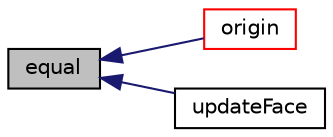 digraph "equal"
{
  bgcolor="transparent";
  edge [fontname="Helvetica",fontsize="10",labelfontname="Helvetica",labelfontsize="10"];
  node [fontname="Helvetica",fontsize="10",shape=record];
  rankdir="LR";
  Node1 [label="equal",height=0.2,width=0.4,color="black", fillcolor="grey75", style="filled", fontcolor="black"];
  Node1 -> Node2 [dir="back",color="midnightblue",fontsize="10",style="solid",fontname="Helvetica"];
  Node2 [label="origin",height=0.2,width=0.4,color="red",URL="$a02525.html#a3275465d1380667a367d35a6df85d869",tooltip="Return origin. "];
  Node1 -> Node3 [dir="back",color="midnightblue",fontsize="10",style="solid",fontname="Helvetica"];
  Node3 [label="updateFace",height=0.2,width=0.4,color="black",URL="$a02525.html#aada01c0f1117b46424789150d103a197",tooltip="Influence of different value on same face. "];
}
